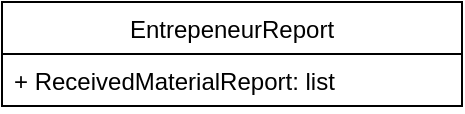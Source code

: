 <mxfile>
    <diagram id="boKZLep1avHV9XGzCIz8" name="Page-1">
        <mxGraphModel dx="569" dy="518" grid="1" gridSize="10" guides="1" tooltips="1" connect="1" arrows="1" fold="1" page="1" pageScale="1" pageWidth="827" pageHeight="1169" math="0" shadow="0">
            <root>
                <mxCell id="0"/>
                <mxCell id="1" parent="0"/>
                <mxCell id="3" value="EntrepeneurReport" style="swimlane;fontStyle=0;childLayout=stackLayout;horizontal=1;startSize=26;fillColor=none;horizontalStack=0;resizeParent=1;resizeParentMax=0;resizeLast=0;collapsible=1;marginBottom=0;" vertex="1" parent="1">
                    <mxGeometry x="150" y="270" width="230" height="52" as="geometry"/>
                </mxCell>
                <mxCell id="5" value="+ ReceivedMaterialReport: list" style="text;strokeColor=none;fillColor=none;align=left;verticalAlign=top;spacingLeft=4;spacingRight=4;overflow=hidden;rotatable=0;points=[[0,0.5],[1,0.5]];portConstraint=eastwest;" vertex="1" parent="3">
                    <mxGeometry y="26" width="230" height="26" as="geometry"/>
                </mxCell>
            </root>
        </mxGraphModel>
    </diagram>
</mxfile>